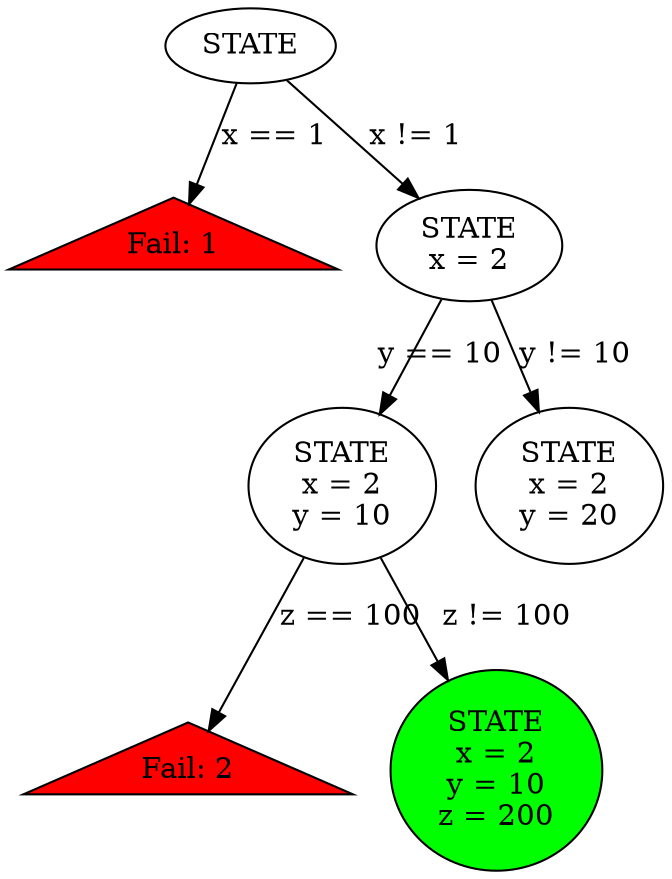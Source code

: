 digraph G {
splines=line;
1 [fillcolor=red, label="Fail: 1", shape=triangle, style=filled];
STATE
 -> 1  [label="x == 1"];
STATE
 -> "STATE\nx = 2\n"  [label="x != 1"];
"STATE\nx = 2\n" -> "STATE\nx = 2\ny = 10\n"  [label="y == 10"];
"STATE\nx = 2\n" -> "STATE\nx = 2\ny = 20\n"  [label="y != 10"];
5 [fillcolor=red, label="Fail: 2", shape=triangle, style=filled];
"STATE\nx = 2\ny = 10\n" -> 5  [label="z == 100"];
"STATE\nx = 2\ny = 10\n" -> "STATE\nx = 2\ny = 10\nz = 200\n"  [label="z != 100"];
"STATE\nx = 2\ny = 10\nz = 200\n" [fillcolor=green, style=filled];
}
